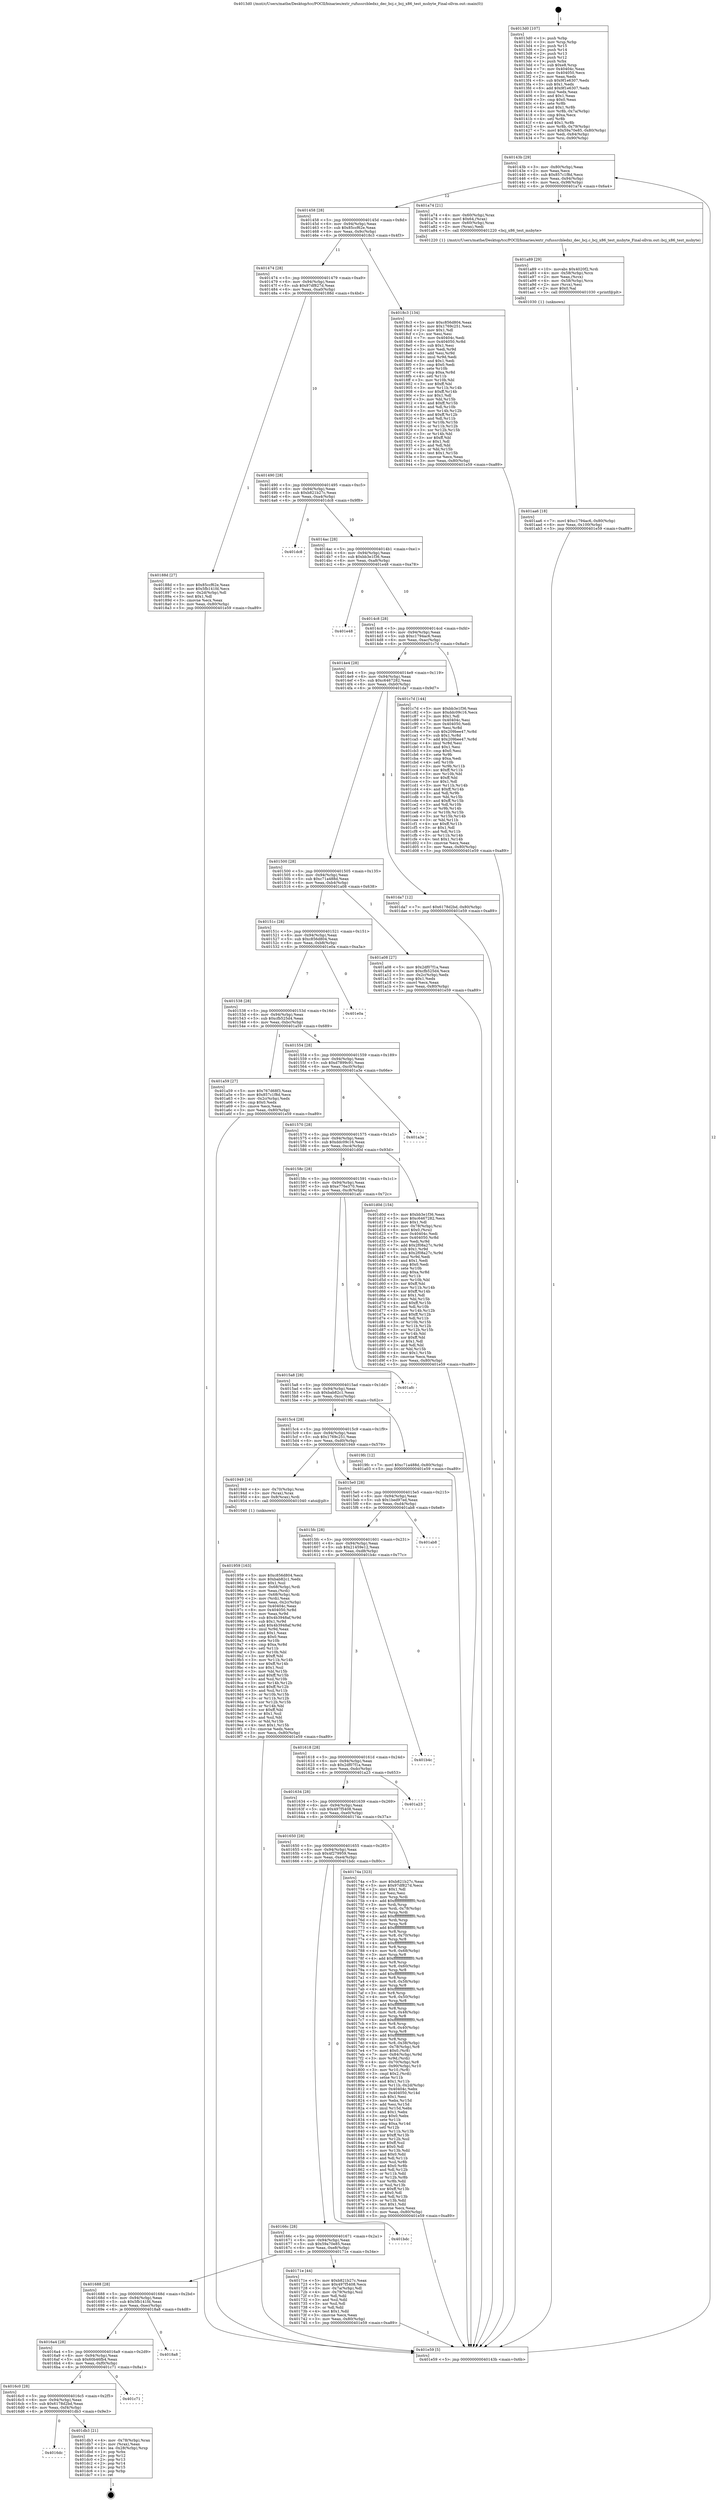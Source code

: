 digraph "0x4013d0" {
  label = "0x4013d0 (/mnt/c/Users/mathe/Desktop/tcc/POCII/binaries/extr_rufussrcbledxz_dec_bcj.c_bcj_x86_test_msbyte_Final-ollvm.out::main(0))"
  labelloc = "t"
  node[shape=record]

  Entry [label="",width=0.3,height=0.3,shape=circle,fillcolor=black,style=filled]
  "0x40143b" [label="{
     0x40143b [29]\l
     | [instrs]\l
     &nbsp;&nbsp;0x40143b \<+3\>: mov -0x80(%rbp),%eax\l
     &nbsp;&nbsp;0x40143e \<+2\>: mov %eax,%ecx\l
     &nbsp;&nbsp;0x401440 \<+6\>: sub $0x857c1f8d,%ecx\l
     &nbsp;&nbsp;0x401446 \<+6\>: mov %eax,-0x94(%rbp)\l
     &nbsp;&nbsp;0x40144c \<+6\>: mov %ecx,-0x98(%rbp)\l
     &nbsp;&nbsp;0x401452 \<+6\>: je 0000000000401a74 \<main+0x6a4\>\l
  }"]
  "0x401a74" [label="{
     0x401a74 [21]\l
     | [instrs]\l
     &nbsp;&nbsp;0x401a74 \<+4\>: mov -0x60(%rbp),%rax\l
     &nbsp;&nbsp;0x401a78 \<+6\>: movl $0x64,(%rax)\l
     &nbsp;&nbsp;0x401a7e \<+4\>: mov -0x60(%rbp),%rax\l
     &nbsp;&nbsp;0x401a82 \<+2\>: mov (%rax),%edi\l
     &nbsp;&nbsp;0x401a84 \<+5\>: call 0000000000401220 \<bcj_x86_test_msbyte\>\l
     | [calls]\l
     &nbsp;&nbsp;0x401220 \{1\} (/mnt/c/Users/mathe/Desktop/tcc/POCII/binaries/extr_rufussrcbledxz_dec_bcj.c_bcj_x86_test_msbyte_Final-ollvm.out::bcj_x86_test_msbyte)\l
  }"]
  "0x401458" [label="{
     0x401458 [28]\l
     | [instrs]\l
     &nbsp;&nbsp;0x401458 \<+5\>: jmp 000000000040145d \<main+0x8d\>\l
     &nbsp;&nbsp;0x40145d \<+6\>: mov -0x94(%rbp),%eax\l
     &nbsp;&nbsp;0x401463 \<+5\>: sub $0x85ccf62e,%eax\l
     &nbsp;&nbsp;0x401468 \<+6\>: mov %eax,-0x9c(%rbp)\l
     &nbsp;&nbsp;0x40146e \<+6\>: je 00000000004018c3 \<main+0x4f3\>\l
  }"]
  Exit [label="",width=0.3,height=0.3,shape=circle,fillcolor=black,style=filled,peripheries=2]
  "0x4018c3" [label="{
     0x4018c3 [134]\l
     | [instrs]\l
     &nbsp;&nbsp;0x4018c3 \<+5\>: mov $0xc856d804,%eax\l
     &nbsp;&nbsp;0x4018c8 \<+5\>: mov $0x1769c251,%ecx\l
     &nbsp;&nbsp;0x4018cd \<+2\>: mov $0x1,%dl\l
     &nbsp;&nbsp;0x4018cf \<+2\>: xor %esi,%esi\l
     &nbsp;&nbsp;0x4018d1 \<+7\>: mov 0x40404c,%edi\l
     &nbsp;&nbsp;0x4018d8 \<+8\>: mov 0x404050,%r8d\l
     &nbsp;&nbsp;0x4018e0 \<+3\>: sub $0x1,%esi\l
     &nbsp;&nbsp;0x4018e3 \<+3\>: mov %edi,%r9d\l
     &nbsp;&nbsp;0x4018e6 \<+3\>: add %esi,%r9d\l
     &nbsp;&nbsp;0x4018e9 \<+4\>: imul %r9d,%edi\l
     &nbsp;&nbsp;0x4018ed \<+3\>: and $0x1,%edi\l
     &nbsp;&nbsp;0x4018f0 \<+3\>: cmp $0x0,%edi\l
     &nbsp;&nbsp;0x4018f3 \<+4\>: sete %r10b\l
     &nbsp;&nbsp;0x4018f7 \<+4\>: cmp $0xa,%r8d\l
     &nbsp;&nbsp;0x4018fb \<+4\>: setl %r11b\l
     &nbsp;&nbsp;0x4018ff \<+3\>: mov %r10b,%bl\l
     &nbsp;&nbsp;0x401902 \<+3\>: xor $0xff,%bl\l
     &nbsp;&nbsp;0x401905 \<+3\>: mov %r11b,%r14b\l
     &nbsp;&nbsp;0x401908 \<+4\>: xor $0xff,%r14b\l
     &nbsp;&nbsp;0x40190c \<+3\>: xor $0x1,%dl\l
     &nbsp;&nbsp;0x40190f \<+3\>: mov %bl,%r15b\l
     &nbsp;&nbsp;0x401912 \<+4\>: and $0xff,%r15b\l
     &nbsp;&nbsp;0x401916 \<+3\>: and %dl,%r10b\l
     &nbsp;&nbsp;0x401919 \<+3\>: mov %r14b,%r12b\l
     &nbsp;&nbsp;0x40191c \<+4\>: and $0xff,%r12b\l
     &nbsp;&nbsp;0x401920 \<+3\>: and %dl,%r11b\l
     &nbsp;&nbsp;0x401923 \<+3\>: or %r10b,%r15b\l
     &nbsp;&nbsp;0x401926 \<+3\>: or %r11b,%r12b\l
     &nbsp;&nbsp;0x401929 \<+3\>: xor %r12b,%r15b\l
     &nbsp;&nbsp;0x40192c \<+3\>: or %r14b,%bl\l
     &nbsp;&nbsp;0x40192f \<+3\>: xor $0xff,%bl\l
     &nbsp;&nbsp;0x401932 \<+3\>: or $0x1,%dl\l
     &nbsp;&nbsp;0x401935 \<+2\>: and %dl,%bl\l
     &nbsp;&nbsp;0x401937 \<+3\>: or %bl,%r15b\l
     &nbsp;&nbsp;0x40193a \<+4\>: test $0x1,%r15b\l
     &nbsp;&nbsp;0x40193e \<+3\>: cmovne %ecx,%eax\l
     &nbsp;&nbsp;0x401941 \<+3\>: mov %eax,-0x80(%rbp)\l
     &nbsp;&nbsp;0x401944 \<+5\>: jmp 0000000000401e59 \<main+0xa89\>\l
  }"]
  "0x401474" [label="{
     0x401474 [28]\l
     | [instrs]\l
     &nbsp;&nbsp;0x401474 \<+5\>: jmp 0000000000401479 \<main+0xa9\>\l
     &nbsp;&nbsp;0x401479 \<+6\>: mov -0x94(%rbp),%eax\l
     &nbsp;&nbsp;0x40147f \<+5\>: sub $0x97df827d,%eax\l
     &nbsp;&nbsp;0x401484 \<+6\>: mov %eax,-0xa0(%rbp)\l
     &nbsp;&nbsp;0x40148a \<+6\>: je 000000000040188d \<main+0x4bd\>\l
  }"]
  "0x4016dc" [label="{
     0x4016dc\l
  }", style=dashed]
  "0x40188d" [label="{
     0x40188d [27]\l
     | [instrs]\l
     &nbsp;&nbsp;0x40188d \<+5\>: mov $0x85ccf62e,%eax\l
     &nbsp;&nbsp;0x401892 \<+5\>: mov $0x5fb141fd,%ecx\l
     &nbsp;&nbsp;0x401897 \<+3\>: mov -0x2d(%rbp),%dl\l
     &nbsp;&nbsp;0x40189a \<+3\>: test $0x1,%dl\l
     &nbsp;&nbsp;0x40189d \<+3\>: cmovne %ecx,%eax\l
     &nbsp;&nbsp;0x4018a0 \<+3\>: mov %eax,-0x80(%rbp)\l
     &nbsp;&nbsp;0x4018a3 \<+5\>: jmp 0000000000401e59 \<main+0xa89\>\l
  }"]
  "0x401490" [label="{
     0x401490 [28]\l
     | [instrs]\l
     &nbsp;&nbsp;0x401490 \<+5\>: jmp 0000000000401495 \<main+0xc5\>\l
     &nbsp;&nbsp;0x401495 \<+6\>: mov -0x94(%rbp),%eax\l
     &nbsp;&nbsp;0x40149b \<+5\>: sub $0xb821b27c,%eax\l
     &nbsp;&nbsp;0x4014a0 \<+6\>: mov %eax,-0xa4(%rbp)\l
     &nbsp;&nbsp;0x4014a6 \<+6\>: je 0000000000401dc8 \<main+0x9f8\>\l
  }"]
  "0x401db3" [label="{
     0x401db3 [21]\l
     | [instrs]\l
     &nbsp;&nbsp;0x401db3 \<+4\>: mov -0x78(%rbp),%rax\l
     &nbsp;&nbsp;0x401db7 \<+2\>: mov (%rax),%eax\l
     &nbsp;&nbsp;0x401db9 \<+4\>: lea -0x28(%rbp),%rsp\l
     &nbsp;&nbsp;0x401dbd \<+1\>: pop %rbx\l
     &nbsp;&nbsp;0x401dbe \<+2\>: pop %r12\l
     &nbsp;&nbsp;0x401dc0 \<+2\>: pop %r13\l
     &nbsp;&nbsp;0x401dc2 \<+2\>: pop %r14\l
     &nbsp;&nbsp;0x401dc4 \<+2\>: pop %r15\l
     &nbsp;&nbsp;0x401dc6 \<+1\>: pop %rbp\l
     &nbsp;&nbsp;0x401dc7 \<+1\>: ret\l
  }"]
  "0x401dc8" [label="{
     0x401dc8\l
  }", style=dashed]
  "0x4014ac" [label="{
     0x4014ac [28]\l
     | [instrs]\l
     &nbsp;&nbsp;0x4014ac \<+5\>: jmp 00000000004014b1 \<main+0xe1\>\l
     &nbsp;&nbsp;0x4014b1 \<+6\>: mov -0x94(%rbp),%eax\l
     &nbsp;&nbsp;0x4014b7 \<+5\>: sub $0xbb3e1f36,%eax\l
     &nbsp;&nbsp;0x4014bc \<+6\>: mov %eax,-0xa8(%rbp)\l
     &nbsp;&nbsp;0x4014c2 \<+6\>: je 0000000000401e48 \<main+0xa78\>\l
  }"]
  "0x4016c0" [label="{
     0x4016c0 [28]\l
     | [instrs]\l
     &nbsp;&nbsp;0x4016c0 \<+5\>: jmp 00000000004016c5 \<main+0x2f5\>\l
     &nbsp;&nbsp;0x4016c5 \<+6\>: mov -0x94(%rbp),%eax\l
     &nbsp;&nbsp;0x4016cb \<+5\>: sub $0x6178d2bd,%eax\l
     &nbsp;&nbsp;0x4016d0 \<+6\>: mov %eax,-0xf4(%rbp)\l
     &nbsp;&nbsp;0x4016d6 \<+6\>: je 0000000000401db3 \<main+0x9e3\>\l
  }"]
  "0x401e48" [label="{
     0x401e48\l
  }", style=dashed]
  "0x4014c8" [label="{
     0x4014c8 [28]\l
     | [instrs]\l
     &nbsp;&nbsp;0x4014c8 \<+5\>: jmp 00000000004014cd \<main+0xfd\>\l
     &nbsp;&nbsp;0x4014cd \<+6\>: mov -0x94(%rbp),%eax\l
     &nbsp;&nbsp;0x4014d3 \<+5\>: sub $0xc1794ac6,%eax\l
     &nbsp;&nbsp;0x4014d8 \<+6\>: mov %eax,-0xac(%rbp)\l
     &nbsp;&nbsp;0x4014de \<+6\>: je 0000000000401c7d \<main+0x8ad\>\l
  }"]
  "0x401c71" [label="{
     0x401c71\l
  }", style=dashed]
  "0x401c7d" [label="{
     0x401c7d [144]\l
     | [instrs]\l
     &nbsp;&nbsp;0x401c7d \<+5\>: mov $0xbb3e1f36,%eax\l
     &nbsp;&nbsp;0x401c82 \<+5\>: mov $0xddc09c16,%ecx\l
     &nbsp;&nbsp;0x401c87 \<+2\>: mov $0x1,%dl\l
     &nbsp;&nbsp;0x401c89 \<+7\>: mov 0x40404c,%esi\l
     &nbsp;&nbsp;0x401c90 \<+7\>: mov 0x404050,%edi\l
     &nbsp;&nbsp;0x401c97 \<+3\>: mov %esi,%r8d\l
     &nbsp;&nbsp;0x401c9a \<+7\>: sub $0x209bee47,%r8d\l
     &nbsp;&nbsp;0x401ca1 \<+4\>: sub $0x1,%r8d\l
     &nbsp;&nbsp;0x401ca5 \<+7\>: add $0x209bee47,%r8d\l
     &nbsp;&nbsp;0x401cac \<+4\>: imul %r8d,%esi\l
     &nbsp;&nbsp;0x401cb0 \<+3\>: and $0x1,%esi\l
     &nbsp;&nbsp;0x401cb3 \<+3\>: cmp $0x0,%esi\l
     &nbsp;&nbsp;0x401cb6 \<+4\>: sete %r9b\l
     &nbsp;&nbsp;0x401cba \<+3\>: cmp $0xa,%edi\l
     &nbsp;&nbsp;0x401cbd \<+4\>: setl %r10b\l
     &nbsp;&nbsp;0x401cc1 \<+3\>: mov %r9b,%r11b\l
     &nbsp;&nbsp;0x401cc4 \<+4\>: xor $0xff,%r11b\l
     &nbsp;&nbsp;0x401cc8 \<+3\>: mov %r10b,%bl\l
     &nbsp;&nbsp;0x401ccb \<+3\>: xor $0xff,%bl\l
     &nbsp;&nbsp;0x401cce \<+3\>: xor $0x1,%dl\l
     &nbsp;&nbsp;0x401cd1 \<+3\>: mov %r11b,%r14b\l
     &nbsp;&nbsp;0x401cd4 \<+4\>: and $0xff,%r14b\l
     &nbsp;&nbsp;0x401cd8 \<+3\>: and %dl,%r9b\l
     &nbsp;&nbsp;0x401cdb \<+3\>: mov %bl,%r15b\l
     &nbsp;&nbsp;0x401cde \<+4\>: and $0xff,%r15b\l
     &nbsp;&nbsp;0x401ce2 \<+3\>: and %dl,%r10b\l
     &nbsp;&nbsp;0x401ce5 \<+3\>: or %r9b,%r14b\l
     &nbsp;&nbsp;0x401ce8 \<+3\>: or %r10b,%r15b\l
     &nbsp;&nbsp;0x401ceb \<+3\>: xor %r15b,%r14b\l
     &nbsp;&nbsp;0x401cee \<+3\>: or %bl,%r11b\l
     &nbsp;&nbsp;0x401cf1 \<+4\>: xor $0xff,%r11b\l
     &nbsp;&nbsp;0x401cf5 \<+3\>: or $0x1,%dl\l
     &nbsp;&nbsp;0x401cf8 \<+3\>: and %dl,%r11b\l
     &nbsp;&nbsp;0x401cfb \<+3\>: or %r11b,%r14b\l
     &nbsp;&nbsp;0x401cfe \<+4\>: test $0x1,%r14b\l
     &nbsp;&nbsp;0x401d02 \<+3\>: cmovne %ecx,%eax\l
     &nbsp;&nbsp;0x401d05 \<+3\>: mov %eax,-0x80(%rbp)\l
     &nbsp;&nbsp;0x401d08 \<+5\>: jmp 0000000000401e59 \<main+0xa89\>\l
  }"]
  "0x4014e4" [label="{
     0x4014e4 [28]\l
     | [instrs]\l
     &nbsp;&nbsp;0x4014e4 \<+5\>: jmp 00000000004014e9 \<main+0x119\>\l
     &nbsp;&nbsp;0x4014e9 \<+6\>: mov -0x94(%rbp),%eax\l
     &nbsp;&nbsp;0x4014ef \<+5\>: sub $0xc6467282,%eax\l
     &nbsp;&nbsp;0x4014f4 \<+6\>: mov %eax,-0xb0(%rbp)\l
     &nbsp;&nbsp;0x4014fa \<+6\>: je 0000000000401da7 \<main+0x9d7\>\l
  }"]
  "0x4016a4" [label="{
     0x4016a4 [28]\l
     | [instrs]\l
     &nbsp;&nbsp;0x4016a4 \<+5\>: jmp 00000000004016a9 \<main+0x2d9\>\l
     &nbsp;&nbsp;0x4016a9 \<+6\>: mov -0x94(%rbp),%eax\l
     &nbsp;&nbsp;0x4016af \<+5\>: sub $0x60b46fb4,%eax\l
     &nbsp;&nbsp;0x4016b4 \<+6\>: mov %eax,-0xf0(%rbp)\l
     &nbsp;&nbsp;0x4016ba \<+6\>: je 0000000000401c71 \<main+0x8a1\>\l
  }"]
  "0x401da7" [label="{
     0x401da7 [12]\l
     | [instrs]\l
     &nbsp;&nbsp;0x401da7 \<+7\>: movl $0x6178d2bd,-0x80(%rbp)\l
     &nbsp;&nbsp;0x401dae \<+5\>: jmp 0000000000401e59 \<main+0xa89\>\l
  }"]
  "0x401500" [label="{
     0x401500 [28]\l
     | [instrs]\l
     &nbsp;&nbsp;0x401500 \<+5\>: jmp 0000000000401505 \<main+0x135\>\l
     &nbsp;&nbsp;0x401505 \<+6\>: mov -0x94(%rbp),%eax\l
     &nbsp;&nbsp;0x40150b \<+5\>: sub $0xc71a488d,%eax\l
     &nbsp;&nbsp;0x401510 \<+6\>: mov %eax,-0xb4(%rbp)\l
     &nbsp;&nbsp;0x401516 \<+6\>: je 0000000000401a08 \<main+0x638\>\l
  }"]
  "0x4018a8" [label="{
     0x4018a8\l
  }", style=dashed]
  "0x401a08" [label="{
     0x401a08 [27]\l
     | [instrs]\l
     &nbsp;&nbsp;0x401a08 \<+5\>: mov $0x2df07f1a,%eax\l
     &nbsp;&nbsp;0x401a0d \<+5\>: mov $0xcfb525d4,%ecx\l
     &nbsp;&nbsp;0x401a12 \<+3\>: mov -0x2c(%rbp),%edx\l
     &nbsp;&nbsp;0x401a15 \<+3\>: cmp $0x1,%edx\l
     &nbsp;&nbsp;0x401a18 \<+3\>: cmovl %ecx,%eax\l
     &nbsp;&nbsp;0x401a1b \<+3\>: mov %eax,-0x80(%rbp)\l
     &nbsp;&nbsp;0x401a1e \<+5\>: jmp 0000000000401e59 \<main+0xa89\>\l
  }"]
  "0x40151c" [label="{
     0x40151c [28]\l
     | [instrs]\l
     &nbsp;&nbsp;0x40151c \<+5\>: jmp 0000000000401521 \<main+0x151\>\l
     &nbsp;&nbsp;0x401521 \<+6\>: mov -0x94(%rbp),%eax\l
     &nbsp;&nbsp;0x401527 \<+5\>: sub $0xc856d804,%eax\l
     &nbsp;&nbsp;0x40152c \<+6\>: mov %eax,-0xb8(%rbp)\l
     &nbsp;&nbsp;0x401532 \<+6\>: je 0000000000401e0a \<main+0xa3a\>\l
  }"]
  "0x401aa6" [label="{
     0x401aa6 [18]\l
     | [instrs]\l
     &nbsp;&nbsp;0x401aa6 \<+7\>: movl $0xc1794ac6,-0x80(%rbp)\l
     &nbsp;&nbsp;0x401aad \<+6\>: mov %eax,-0x100(%rbp)\l
     &nbsp;&nbsp;0x401ab3 \<+5\>: jmp 0000000000401e59 \<main+0xa89\>\l
  }"]
  "0x401e0a" [label="{
     0x401e0a\l
  }", style=dashed]
  "0x401538" [label="{
     0x401538 [28]\l
     | [instrs]\l
     &nbsp;&nbsp;0x401538 \<+5\>: jmp 000000000040153d \<main+0x16d\>\l
     &nbsp;&nbsp;0x40153d \<+6\>: mov -0x94(%rbp),%eax\l
     &nbsp;&nbsp;0x401543 \<+5\>: sub $0xcfb525d4,%eax\l
     &nbsp;&nbsp;0x401548 \<+6\>: mov %eax,-0xbc(%rbp)\l
     &nbsp;&nbsp;0x40154e \<+6\>: je 0000000000401a59 \<main+0x689\>\l
  }"]
  "0x401a89" [label="{
     0x401a89 [29]\l
     | [instrs]\l
     &nbsp;&nbsp;0x401a89 \<+10\>: movabs $0x4020f2,%rdi\l
     &nbsp;&nbsp;0x401a93 \<+4\>: mov -0x58(%rbp),%rcx\l
     &nbsp;&nbsp;0x401a97 \<+2\>: mov %eax,(%rcx)\l
     &nbsp;&nbsp;0x401a99 \<+4\>: mov -0x58(%rbp),%rcx\l
     &nbsp;&nbsp;0x401a9d \<+2\>: mov (%rcx),%esi\l
     &nbsp;&nbsp;0x401a9f \<+2\>: mov $0x0,%al\l
     &nbsp;&nbsp;0x401aa1 \<+5\>: call 0000000000401030 \<printf@plt\>\l
     | [calls]\l
     &nbsp;&nbsp;0x401030 \{1\} (unknown)\l
  }"]
  "0x401a59" [label="{
     0x401a59 [27]\l
     | [instrs]\l
     &nbsp;&nbsp;0x401a59 \<+5\>: mov $0x767d68f3,%eax\l
     &nbsp;&nbsp;0x401a5e \<+5\>: mov $0x857c1f8d,%ecx\l
     &nbsp;&nbsp;0x401a63 \<+3\>: mov -0x2c(%rbp),%edx\l
     &nbsp;&nbsp;0x401a66 \<+3\>: cmp $0x0,%edx\l
     &nbsp;&nbsp;0x401a69 \<+3\>: cmove %ecx,%eax\l
     &nbsp;&nbsp;0x401a6c \<+3\>: mov %eax,-0x80(%rbp)\l
     &nbsp;&nbsp;0x401a6f \<+5\>: jmp 0000000000401e59 \<main+0xa89\>\l
  }"]
  "0x401554" [label="{
     0x401554 [28]\l
     | [instrs]\l
     &nbsp;&nbsp;0x401554 \<+5\>: jmp 0000000000401559 \<main+0x189\>\l
     &nbsp;&nbsp;0x401559 \<+6\>: mov -0x94(%rbp),%eax\l
     &nbsp;&nbsp;0x40155f \<+5\>: sub $0xd7899c91,%eax\l
     &nbsp;&nbsp;0x401564 \<+6\>: mov %eax,-0xc0(%rbp)\l
     &nbsp;&nbsp;0x40156a \<+6\>: je 0000000000401a3e \<main+0x66e\>\l
  }"]
  "0x401959" [label="{
     0x401959 [163]\l
     | [instrs]\l
     &nbsp;&nbsp;0x401959 \<+5\>: mov $0xc856d804,%ecx\l
     &nbsp;&nbsp;0x40195e \<+5\>: mov $0xbab82c1,%edx\l
     &nbsp;&nbsp;0x401963 \<+3\>: mov $0x1,%sil\l
     &nbsp;&nbsp;0x401966 \<+4\>: mov -0x68(%rbp),%rdi\l
     &nbsp;&nbsp;0x40196a \<+2\>: mov %eax,(%rdi)\l
     &nbsp;&nbsp;0x40196c \<+4\>: mov -0x68(%rbp),%rdi\l
     &nbsp;&nbsp;0x401970 \<+2\>: mov (%rdi),%eax\l
     &nbsp;&nbsp;0x401972 \<+3\>: mov %eax,-0x2c(%rbp)\l
     &nbsp;&nbsp;0x401975 \<+7\>: mov 0x40404c,%eax\l
     &nbsp;&nbsp;0x40197c \<+8\>: mov 0x404050,%r8d\l
     &nbsp;&nbsp;0x401984 \<+3\>: mov %eax,%r9d\l
     &nbsp;&nbsp;0x401987 \<+7\>: sub $0x4b3948af,%r9d\l
     &nbsp;&nbsp;0x40198e \<+4\>: sub $0x1,%r9d\l
     &nbsp;&nbsp;0x401992 \<+7\>: add $0x4b3948af,%r9d\l
     &nbsp;&nbsp;0x401999 \<+4\>: imul %r9d,%eax\l
     &nbsp;&nbsp;0x40199d \<+3\>: and $0x1,%eax\l
     &nbsp;&nbsp;0x4019a0 \<+3\>: cmp $0x0,%eax\l
     &nbsp;&nbsp;0x4019a3 \<+4\>: sete %r10b\l
     &nbsp;&nbsp;0x4019a7 \<+4\>: cmp $0xa,%r8d\l
     &nbsp;&nbsp;0x4019ab \<+4\>: setl %r11b\l
     &nbsp;&nbsp;0x4019af \<+3\>: mov %r10b,%bl\l
     &nbsp;&nbsp;0x4019b2 \<+3\>: xor $0xff,%bl\l
     &nbsp;&nbsp;0x4019b5 \<+3\>: mov %r11b,%r14b\l
     &nbsp;&nbsp;0x4019b8 \<+4\>: xor $0xff,%r14b\l
     &nbsp;&nbsp;0x4019bc \<+4\>: xor $0x1,%sil\l
     &nbsp;&nbsp;0x4019c0 \<+3\>: mov %bl,%r15b\l
     &nbsp;&nbsp;0x4019c3 \<+4\>: and $0xff,%r15b\l
     &nbsp;&nbsp;0x4019c7 \<+3\>: and %sil,%r10b\l
     &nbsp;&nbsp;0x4019ca \<+3\>: mov %r14b,%r12b\l
     &nbsp;&nbsp;0x4019cd \<+4\>: and $0xff,%r12b\l
     &nbsp;&nbsp;0x4019d1 \<+3\>: and %sil,%r11b\l
     &nbsp;&nbsp;0x4019d4 \<+3\>: or %r10b,%r15b\l
     &nbsp;&nbsp;0x4019d7 \<+3\>: or %r11b,%r12b\l
     &nbsp;&nbsp;0x4019da \<+3\>: xor %r12b,%r15b\l
     &nbsp;&nbsp;0x4019dd \<+3\>: or %r14b,%bl\l
     &nbsp;&nbsp;0x4019e0 \<+3\>: xor $0xff,%bl\l
     &nbsp;&nbsp;0x4019e3 \<+4\>: or $0x1,%sil\l
     &nbsp;&nbsp;0x4019e7 \<+3\>: and %sil,%bl\l
     &nbsp;&nbsp;0x4019ea \<+3\>: or %bl,%r15b\l
     &nbsp;&nbsp;0x4019ed \<+4\>: test $0x1,%r15b\l
     &nbsp;&nbsp;0x4019f1 \<+3\>: cmovne %edx,%ecx\l
     &nbsp;&nbsp;0x4019f4 \<+3\>: mov %ecx,-0x80(%rbp)\l
     &nbsp;&nbsp;0x4019f7 \<+5\>: jmp 0000000000401e59 \<main+0xa89\>\l
  }"]
  "0x401a3e" [label="{
     0x401a3e\l
  }", style=dashed]
  "0x401570" [label="{
     0x401570 [28]\l
     | [instrs]\l
     &nbsp;&nbsp;0x401570 \<+5\>: jmp 0000000000401575 \<main+0x1a5\>\l
     &nbsp;&nbsp;0x401575 \<+6\>: mov -0x94(%rbp),%eax\l
     &nbsp;&nbsp;0x40157b \<+5\>: sub $0xddc09c16,%eax\l
     &nbsp;&nbsp;0x401580 \<+6\>: mov %eax,-0xc4(%rbp)\l
     &nbsp;&nbsp;0x401586 \<+6\>: je 0000000000401d0d \<main+0x93d\>\l
  }"]
  "0x4013d0" [label="{
     0x4013d0 [107]\l
     | [instrs]\l
     &nbsp;&nbsp;0x4013d0 \<+1\>: push %rbp\l
     &nbsp;&nbsp;0x4013d1 \<+3\>: mov %rsp,%rbp\l
     &nbsp;&nbsp;0x4013d4 \<+2\>: push %r15\l
     &nbsp;&nbsp;0x4013d6 \<+2\>: push %r14\l
     &nbsp;&nbsp;0x4013d8 \<+2\>: push %r13\l
     &nbsp;&nbsp;0x4013da \<+2\>: push %r12\l
     &nbsp;&nbsp;0x4013dc \<+1\>: push %rbx\l
     &nbsp;&nbsp;0x4013dd \<+7\>: sub $0xe8,%rsp\l
     &nbsp;&nbsp;0x4013e4 \<+7\>: mov 0x40404c,%eax\l
     &nbsp;&nbsp;0x4013eb \<+7\>: mov 0x404050,%ecx\l
     &nbsp;&nbsp;0x4013f2 \<+2\>: mov %eax,%edx\l
     &nbsp;&nbsp;0x4013f4 \<+6\>: sub $0x9f1e6307,%edx\l
     &nbsp;&nbsp;0x4013fa \<+3\>: sub $0x1,%edx\l
     &nbsp;&nbsp;0x4013fd \<+6\>: add $0x9f1e6307,%edx\l
     &nbsp;&nbsp;0x401403 \<+3\>: imul %edx,%eax\l
     &nbsp;&nbsp;0x401406 \<+3\>: and $0x1,%eax\l
     &nbsp;&nbsp;0x401409 \<+3\>: cmp $0x0,%eax\l
     &nbsp;&nbsp;0x40140c \<+4\>: sete %r8b\l
     &nbsp;&nbsp;0x401410 \<+4\>: and $0x1,%r8b\l
     &nbsp;&nbsp;0x401414 \<+4\>: mov %r8b,-0x7a(%rbp)\l
     &nbsp;&nbsp;0x401418 \<+3\>: cmp $0xa,%ecx\l
     &nbsp;&nbsp;0x40141b \<+4\>: setl %r8b\l
     &nbsp;&nbsp;0x40141f \<+4\>: and $0x1,%r8b\l
     &nbsp;&nbsp;0x401423 \<+4\>: mov %r8b,-0x79(%rbp)\l
     &nbsp;&nbsp;0x401427 \<+7\>: movl $0x59a70e85,-0x80(%rbp)\l
     &nbsp;&nbsp;0x40142e \<+6\>: mov %edi,-0x84(%rbp)\l
     &nbsp;&nbsp;0x401434 \<+7\>: mov %rsi,-0x90(%rbp)\l
  }"]
  "0x401d0d" [label="{
     0x401d0d [154]\l
     | [instrs]\l
     &nbsp;&nbsp;0x401d0d \<+5\>: mov $0xbb3e1f36,%eax\l
     &nbsp;&nbsp;0x401d12 \<+5\>: mov $0xc6467282,%ecx\l
     &nbsp;&nbsp;0x401d17 \<+2\>: mov $0x1,%dl\l
     &nbsp;&nbsp;0x401d19 \<+4\>: mov -0x78(%rbp),%rsi\l
     &nbsp;&nbsp;0x401d1d \<+6\>: movl $0x0,(%rsi)\l
     &nbsp;&nbsp;0x401d23 \<+7\>: mov 0x40404c,%edi\l
     &nbsp;&nbsp;0x401d2a \<+8\>: mov 0x404050,%r8d\l
     &nbsp;&nbsp;0x401d32 \<+3\>: mov %edi,%r9d\l
     &nbsp;&nbsp;0x401d35 \<+7\>: add $0x2f08a27c,%r9d\l
     &nbsp;&nbsp;0x401d3c \<+4\>: sub $0x1,%r9d\l
     &nbsp;&nbsp;0x401d40 \<+7\>: sub $0x2f08a27c,%r9d\l
     &nbsp;&nbsp;0x401d47 \<+4\>: imul %r9d,%edi\l
     &nbsp;&nbsp;0x401d4b \<+3\>: and $0x1,%edi\l
     &nbsp;&nbsp;0x401d4e \<+3\>: cmp $0x0,%edi\l
     &nbsp;&nbsp;0x401d51 \<+4\>: sete %r10b\l
     &nbsp;&nbsp;0x401d55 \<+4\>: cmp $0xa,%r8d\l
     &nbsp;&nbsp;0x401d59 \<+4\>: setl %r11b\l
     &nbsp;&nbsp;0x401d5d \<+3\>: mov %r10b,%bl\l
     &nbsp;&nbsp;0x401d60 \<+3\>: xor $0xff,%bl\l
     &nbsp;&nbsp;0x401d63 \<+3\>: mov %r11b,%r14b\l
     &nbsp;&nbsp;0x401d66 \<+4\>: xor $0xff,%r14b\l
     &nbsp;&nbsp;0x401d6a \<+3\>: xor $0x1,%dl\l
     &nbsp;&nbsp;0x401d6d \<+3\>: mov %bl,%r15b\l
     &nbsp;&nbsp;0x401d70 \<+4\>: and $0xff,%r15b\l
     &nbsp;&nbsp;0x401d74 \<+3\>: and %dl,%r10b\l
     &nbsp;&nbsp;0x401d77 \<+3\>: mov %r14b,%r12b\l
     &nbsp;&nbsp;0x401d7a \<+4\>: and $0xff,%r12b\l
     &nbsp;&nbsp;0x401d7e \<+3\>: and %dl,%r11b\l
     &nbsp;&nbsp;0x401d81 \<+3\>: or %r10b,%r15b\l
     &nbsp;&nbsp;0x401d84 \<+3\>: or %r11b,%r12b\l
     &nbsp;&nbsp;0x401d87 \<+3\>: xor %r12b,%r15b\l
     &nbsp;&nbsp;0x401d8a \<+3\>: or %r14b,%bl\l
     &nbsp;&nbsp;0x401d8d \<+3\>: xor $0xff,%bl\l
     &nbsp;&nbsp;0x401d90 \<+3\>: or $0x1,%dl\l
     &nbsp;&nbsp;0x401d93 \<+2\>: and %dl,%bl\l
     &nbsp;&nbsp;0x401d95 \<+3\>: or %bl,%r15b\l
     &nbsp;&nbsp;0x401d98 \<+4\>: test $0x1,%r15b\l
     &nbsp;&nbsp;0x401d9c \<+3\>: cmovne %ecx,%eax\l
     &nbsp;&nbsp;0x401d9f \<+3\>: mov %eax,-0x80(%rbp)\l
     &nbsp;&nbsp;0x401da2 \<+5\>: jmp 0000000000401e59 \<main+0xa89\>\l
  }"]
  "0x40158c" [label="{
     0x40158c [28]\l
     | [instrs]\l
     &nbsp;&nbsp;0x40158c \<+5\>: jmp 0000000000401591 \<main+0x1c1\>\l
     &nbsp;&nbsp;0x401591 \<+6\>: mov -0x94(%rbp),%eax\l
     &nbsp;&nbsp;0x401597 \<+5\>: sub $0xe776e370,%eax\l
     &nbsp;&nbsp;0x40159c \<+6\>: mov %eax,-0xc8(%rbp)\l
     &nbsp;&nbsp;0x4015a2 \<+6\>: je 0000000000401afc \<main+0x72c\>\l
  }"]
  "0x401e59" [label="{
     0x401e59 [5]\l
     | [instrs]\l
     &nbsp;&nbsp;0x401e59 \<+5\>: jmp 000000000040143b \<main+0x6b\>\l
  }"]
  "0x401afc" [label="{
     0x401afc\l
  }", style=dashed]
  "0x4015a8" [label="{
     0x4015a8 [28]\l
     | [instrs]\l
     &nbsp;&nbsp;0x4015a8 \<+5\>: jmp 00000000004015ad \<main+0x1dd\>\l
     &nbsp;&nbsp;0x4015ad \<+6\>: mov -0x94(%rbp),%eax\l
     &nbsp;&nbsp;0x4015b3 \<+5\>: sub $0xbab82c1,%eax\l
     &nbsp;&nbsp;0x4015b8 \<+6\>: mov %eax,-0xcc(%rbp)\l
     &nbsp;&nbsp;0x4015be \<+6\>: je 00000000004019fc \<main+0x62c\>\l
  }"]
  "0x401688" [label="{
     0x401688 [28]\l
     | [instrs]\l
     &nbsp;&nbsp;0x401688 \<+5\>: jmp 000000000040168d \<main+0x2bd\>\l
     &nbsp;&nbsp;0x40168d \<+6\>: mov -0x94(%rbp),%eax\l
     &nbsp;&nbsp;0x401693 \<+5\>: sub $0x5fb141fd,%eax\l
     &nbsp;&nbsp;0x401698 \<+6\>: mov %eax,-0xec(%rbp)\l
     &nbsp;&nbsp;0x40169e \<+6\>: je 00000000004018a8 \<main+0x4d8\>\l
  }"]
  "0x4019fc" [label="{
     0x4019fc [12]\l
     | [instrs]\l
     &nbsp;&nbsp;0x4019fc \<+7\>: movl $0xc71a488d,-0x80(%rbp)\l
     &nbsp;&nbsp;0x401a03 \<+5\>: jmp 0000000000401e59 \<main+0xa89\>\l
  }"]
  "0x4015c4" [label="{
     0x4015c4 [28]\l
     | [instrs]\l
     &nbsp;&nbsp;0x4015c4 \<+5\>: jmp 00000000004015c9 \<main+0x1f9\>\l
     &nbsp;&nbsp;0x4015c9 \<+6\>: mov -0x94(%rbp),%eax\l
     &nbsp;&nbsp;0x4015cf \<+5\>: sub $0x1769c251,%eax\l
     &nbsp;&nbsp;0x4015d4 \<+6\>: mov %eax,-0xd0(%rbp)\l
     &nbsp;&nbsp;0x4015da \<+6\>: je 0000000000401949 \<main+0x579\>\l
  }"]
  "0x40171e" [label="{
     0x40171e [44]\l
     | [instrs]\l
     &nbsp;&nbsp;0x40171e \<+5\>: mov $0xb821b27c,%eax\l
     &nbsp;&nbsp;0x401723 \<+5\>: mov $0x497f5408,%ecx\l
     &nbsp;&nbsp;0x401728 \<+3\>: mov -0x7a(%rbp),%dl\l
     &nbsp;&nbsp;0x40172b \<+4\>: mov -0x79(%rbp),%sil\l
     &nbsp;&nbsp;0x40172f \<+3\>: mov %dl,%dil\l
     &nbsp;&nbsp;0x401732 \<+3\>: and %sil,%dil\l
     &nbsp;&nbsp;0x401735 \<+3\>: xor %sil,%dl\l
     &nbsp;&nbsp;0x401738 \<+3\>: or %dl,%dil\l
     &nbsp;&nbsp;0x40173b \<+4\>: test $0x1,%dil\l
     &nbsp;&nbsp;0x40173f \<+3\>: cmovne %ecx,%eax\l
     &nbsp;&nbsp;0x401742 \<+3\>: mov %eax,-0x80(%rbp)\l
     &nbsp;&nbsp;0x401745 \<+5\>: jmp 0000000000401e59 \<main+0xa89\>\l
  }"]
  "0x401949" [label="{
     0x401949 [16]\l
     | [instrs]\l
     &nbsp;&nbsp;0x401949 \<+4\>: mov -0x70(%rbp),%rax\l
     &nbsp;&nbsp;0x40194d \<+3\>: mov (%rax),%rax\l
     &nbsp;&nbsp;0x401950 \<+4\>: mov 0x8(%rax),%rdi\l
     &nbsp;&nbsp;0x401954 \<+5\>: call 0000000000401040 \<atoi@plt\>\l
     | [calls]\l
     &nbsp;&nbsp;0x401040 \{1\} (unknown)\l
  }"]
  "0x4015e0" [label="{
     0x4015e0 [28]\l
     | [instrs]\l
     &nbsp;&nbsp;0x4015e0 \<+5\>: jmp 00000000004015e5 \<main+0x215\>\l
     &nbsp;&nbsp;0x4015e5 \<+6\>: mov -0x94(%rbp),%eax\l
     &nbsp;&nbsp;0x4015eb \<+5\>: sub $0x1bed97ed,%eax\l
     &nbsp;&nbsp;0x4015f0 \<+6\>: mov %eax,-0xd4(%rbp)\l
     &nbsp;&nbsp;0x4015f6 \<+6\>: je 0000000000401ab8 \<main+0x6e8\>\l
  }"]
  "0x40166c" [label="{
     0x40166c [28]\l
     | [instrs]\l
     &nbsp;&nbsp;0x40166c \<+5\>: jmp 0000000000401671 \<main+0x2a1\>\l
     &nbsp;&nbsp;0x401671 \<+6\>: mov -0x94(%rbp),%eax\l
     &nbsp;&nbsp;0x401677 \<+5\>: sub $0x59a70e85,%eax\l
     &nbsp;&nbsp;0x40167c \<+6\>: mov %eax,-0xe8(%rbp)\l
     &nbsp;&nbsp;0x401682 \<+6\>: je 000000000040171e \<main+0x34e\>\l
  }"]
  "0x401ab8" [label="{
     0x401ab8\l
  }", style=dashed]
  "0x4015fc" [label="{
     0x4015fc [28]\l
     | [instrs]\l
     &nbsp;&nbsp;0x4015fc \<+5\>: jmp 0000000000401601 \<main+0x231\>\l
     &nbsp;&nbsp;0x401601 \<+6\>: mov -0x94(%rbp),%eax\l
     &nbsp;&nbsp;0x401607 \<+5\>: sub $0x21459e12,%eax\l
     &nbsp;&nbsp;0x40160c \<+6\>: mov %eax,-0xd8(%rbp)\l
     &nbsp;&nbsp;0x401612 \<+6\>: je 0000000000401b4c \<main+0x77c\>\l
  }"]
  "0x401bdc" [label="{
     0x401bdc\l
  }", style=dashed]
  "0x401b4c" [label="{
     0x401b4c\l
  }", style=dashed]
  "0x401618" [label="{
     0x401618 [28]\l
     | [instrs]\l
     &nbsp;&nbsp;0x401618 \<+5\>: jmp 000000000040161d \<main+0x24d\>\l
     &nbsp;&nbsp;0x40161d \<+6\>: mov -0x94(%rbp),%eax\l
     &nbsp;&nbsp;0x401623 \<+5\>: sub $0x2df07f1a,%eax\l
     &nbsp;&nbsp;0x401628 \<+6\>: mov %eax,-0xdc(%rbp)\l
     &nbsp;&nbsp;0x40162e \<+6\>: je 0000000000401a23 \<main+0x653\>\l
  }"]
  "0x401650" [label="{
     0x401650 [28]\l
     | [instrs]\l
     &nbsp;&nbsp;0x401650 \<+5\>: jmp 0000000000401655 \<main+0x285\>\l
     &nbsp;&nbsp;0x401655 \<+6\>: mov -0x94(%rbp),%eax\l
     &nbsp;&nbsp;0x40165b \<+5\>: sub $0x4f279959,%eax\l
     &nbsp;&nbsp;0x401660 \<+6\>: mov %eax,-0xe4(%rbp)\l
     &nbsp;&nbsp;0x401666 \<+6\>: je 0000000000401bdc \<main+0x80c\>\l
  }"]
  "0x401a23" [label="{
     0x401a23\l
  }", style=dashed]
  "0x401634" [label="{
     0x401634 [28]\l
     | [instrs]\l
     &nbsp;&nbsp;0x401634 \<+5\>: jmp 0000000000401639 \<main+0x269\>\l
     &nbsp;&nbsp;0x401639 \<+6\>: mov -0x94(%rbp),%eax\l
     &nbsp;&nbsp;0x40163f \<+5\>: sub $0x497f5408,%eax\l
     &nbsp;&nbsp;0x401644 \<+6\>: mov %eax,-0xe0(%rbp)\l
     &nbsp;&nbsp;0x40164a \<+6\>: je 000000000040174a \<main+0x37a\>\l
  }"]
  "0x40174a" [label="{
     0x40174a [323]\l
     | [instrs]\l
     &nbsp;&nbsp;0x40174a \<+5\>: mov $0xb821b27c,%eax\l
     &nbsp;&nbsp;0x40174f \<+5\>: mov $0x97df827d,%ecx\l
     &nbsp;&nbsp;0x401754 \<+2\>: mov $0x1,%dl\l
     &nbsp;&nbsp;0x401756 \<+2\>: xor %esi,%esi\l
     &nbsp;&nbsp;0x401758 \<+3\>: mov %rsp,%rdi\l
     &nbsp;&nbsp;0x40175b \<+4\>: add $0xfffffffffffffff0,%rdi\l
     &nbsp;&nbsp;0x40175f \<+3\>: mov %rdi,%rsp\l
     &nbsp;&nbsp;0x401762 \<+4\>: mov %rdi,-0x78(%rbp)\l
     &nbsp;&nbsp;0x401766 \<+3\>: mov %rsp,%rdi\l
     &nbsp;&nbsp;0x401769 \<+4\>: add $0xfffffffffffffff0,%rdi\l
     &nbsp;&nbsp;0x40176d \<+3\>: mov %rdi,%rsp\l
     &nbsp;&nbsp;0x401770 \<+3\>: mov %rsp,%r8\l
     &nbsp;&nbsp;0x401773 \<+4\>: add $0xfffffffffffffff0,%r8\l
     &nbsp;&nbsp;0x401777 \<+3\>: mov %r8,%rsp\l
     &nbsp;&nbsp;0x40177a \<+4\>: mov %r8,-0x70(%rbp)\l
     &nbsp;&nbsp;0x40177e \<+3\>: mov %rsp,%r8\l
     &nbsp;&nbsp;0x401781 \<+4\>: add $0xfffffffffffffff0,%r8\l
     &nbsp;&nbsp;0x401785 \<+3\>: mov %r8,%rsp\l
     &nbsp;&nbsp;0x401788 \<+4\>: mov %r8,-0x68(%rbp)\l
     &nbsp;&nbsp;0x40178c \<+3\>: mov %rsp,%r8\l
     &nbsp;&nbsp;0x40178f \<+4\>: add $0xfffffffffffffff0,%r8\l
     &nbsp;&nbsp;0x401793 \<+3\>: mov %r8,%rsp\l
     &nbsp;&nbsp;0x401796 \<+4\>: mov %r8,-0x60(%rbp)\l
     &nbsp;&nbsp;0x40179a \<+3\>: mov %rsp,%r8\l
     &nbsp;&nbsp;0x40179d \<+4\>: add $0xfffffffffffffff0,%r8\l
     &nbsp;&nbsp;0x4017a1 \<+3\>: mov %r8,%rsp\l
     &nbsp;&nbsp;0x4017a4 \<+4\>: mov %r8,-0x58(%rbp)\l
     &nbsp;&nbsp;0x4017a8 \<+3\>: mov %rsp,%r8\l
     &nbsp;&nbsp;0x4017ab \<+4\>: add $0xfffffffffffffff0,%r8\l
     &nbsp;&nbsp;0x4017af \<+3\>: mov %r8,%rsp\l
     &nbsp;&nbsp;0x4017b2 \<+4\>: mov %r8,-0x50(%rbp)\l
     &nbsp;&nbsp;0x4017b6 \<+3\>: mov %rsp,%r8\l
     &nbsp;&nbsp;0x4017b9 \<+4\>: add $0xfffffffffffffff0,%r8\l
     &nbsp;&nbsp;0x4017bd \<+3\>: mov %r8,%rsp\l
     &nbsp;&nbsp;0x4017c0 \<+4\>: mov %r8,-0x48(%rbp)\l
     &nbsp;&nbsp;0x4017c4 \<+3\>: mov %rsp,%r8\l
     &nbsp;&nbsp;0x4017c7 \<+4\>: add $0xfffffffffffffff0,%r8\l
     &nbsp;&nbsp;0x4017cb \<+3\>: mov %r8,%rsp\l
     &nbsp;&nbsp;0x4017ce \<+4\>: mov %r8,-0x40(%rbp)\l
     &nbsp;&nbsp;0x4017d2 \<+3\>: mov %rsp,%r8\l
     &nbsp;&nbsp;0x4017d5 \<+4\>: add $0xfffffffffffffff0,%r8\l
     &nbsp;&nbsp;0x4017d9 \<+3\>: mov %r8,%rsp\l
     &nbsp;&nbsp;0x4017dc \<+4\>: mov %r8,-0x38(%rbp)\l
     &nbsp;&nbsp;0x4017e0 \<+4\>: mov -0x78(%rbp),%r8\l
     &nbsp;&nbsp;0x4017e4 \<+7\>: movl $0x0,(%r8)\l
     &nbsp;&nbsp;0x4017eb \<+7\>: mov -0x84(%rbp),%r9d\l
     &nbsp;&nbsp;0x4017f2 \<+3\>: mov %r9d,(%rdi)\l
     &nbsp;&nbsp;0x4017f5 \<+4\>: mov -0x70(%rbp),%r8\l
     &nbsp;&nbsp;0x4017f9 \<+7\>: mov -0x90(%rbp),%r10\l
     &nbsp;&nbsp;0x401800 \<+3\>: mov %r10,(%r8)\l
     &nbsp;&nbsp;0x401803 \<+3\>: cmpl $0x2,(%rdi)\l
     &nbsp;&nbsp;0x401806 \<+4\>: setne %r11b\l
     &nbsp;&nbsp;0x40180a \<+4\>: and $0x1,%r11b\l
     &nbsp;&nbsp;0x40180e \<+4\>: mov %r11b,-0x2d(%rbp)\l
     &nbsp;&nbsp;0x401812 \<+7\>: mov 0x40404c,%ebx\l
     &nbsp;&nbsp;0x401819 \<+8\>: mov 0x404050,%r14d\l
     &nbsp;&nbsp;0x401821 \<+3\>: sub $0x1,%esi\l
     &nbsp;&nbsp;0x401824 \<+3\>: mov %ebx,%r15d\l
     &nbsp;&nbsp;0x401827 \<+3\>: add %esi,%r15d\l
     &nbsp;&nbsp;0x40182a \<+4\>: imul %r15d,%ebx\l
     &nbsp;&nbsp;0x40182e \<+3\>: and $0x1,%ebx\l
     &nbsp;&nbsp;0x401831 \<+3\>: cmp $0x0,%ebx\l
     &nbsp;&nbsp;0x401834 \<+4\>: sete %r11b\l
     &nbsp;&nbsp;0x401838 \<+4\>: cmp $0xa,%r14d\l
     &nbsp;&nbsp;0x40183c \<+4\>: setl %r12b\l
     &nbsp;&nbsp;0x401840 \<+3\>: mov %r11b,%r13b\l
     &nbsp;&nbsp;0x401843 \<+4\>: xor $0xff,%r13b\l
     &nbsp;&nbsp;0x401847 \<+3\>: mov %r12b,%sil\l
     &nbsp;&nbsp;0x40184a \<+4\>: xor $0xff,%sil\l
     &nbsp;&nbsp;0x40184e \<+3\>: xor $0x0,%dl\l
     &nbsp;&nbsp;0x401851 \<+3\>: mov %r13b,%dil\l
     &nbsp;&nbsp;0x401854 \<+4\>: and $0x0,%dil\l
     &nbsp;&nbsp;0x401858 \<+3\>: and %dl,%r11b\l
     &nbsp;&nbsp;0x40185b \<+3\>: mov %sil,%r8b\l
     &nbsp;&nbsp;0x40185e \<+4\>: and $0x0,%r8b\l
     &nbsp;&nbsp;0x401862 \<+3\>: and %dl,%r12b\l
     &nbsp;&nbsp;0x401865 \<+3\>: or %r11b,%dil\l
     &nbsp;&nbsp;0x401868 \<+3\>: or %r12b,%r8b\l
     &nbsp;&nbsp;0x40186b \<+3\>: xor %r8b,%dil\l
     &nbsp;&nbsp;0x40186e \<+3\>: or %sil,%r13b\l
     &nbsp;&nbsp;0x401871 \<+4\>: xor $0xff,%r13b\l
     &nbsp;&nbsp;0x401875 \<+3\>: or $0x0,%dl\l
     &nbsp;&nbsp;0x401878 \<+3\>: and %dl,%r13b\l
     &nbsp;&nbsp;0x40187b \<+3\>: or %r13b,%dil\l
     &nbsp;&nbsp;0x40187e \<+4\>: test $0x1,%dil\l
     &nbsp;&nbsp;0x401882 \<+3\>: cmovne %ecx,%eax\l
     &nbsp;&nbsp;0x401885 \<+3\>: mov %eax,-0x80(%rbp)\l
     &nbsp;&nbsp;0x401888 \<+5\>: jmp 0000000000401e59 \<main+0xa89\>\l
  }"]
  Entry -> "0x4013d0" [label=" 1"]
  "0x40143b" -> "0x401a74" [label=" 1"]
  "0x40143b" -> "0x401458" [label=" 12"]
  "0x401db3" -> Exit [label=" 1"]
  "0x401458" -> "0x4018c3" [label=" 1"]
  "0x401458" -> "0x401474" [label=" 11"]
  "0x4016c0" -> "0x4016dc" [label=" 0"]
  "0x401474" -> "0x40188d" [label=" 1"]
  "0x401474" -> "0x401490" [label=" 10"]
  "0x4016c0" -> "0x401db3" [label=" 1"]
  "0x401490" -> "0x401dc8" [label=" 0"]
  "0x401490" -> "0x4014ac" [label=" 10"]
  "0x4016a4" -> "0x4016c0" [label=" 1"]
  "0x4014ac" -> "0x401e48" [label=" 0"]
  "0x4014ac" -> "0x4014c8" [label=" 10"]
  "0x4016a4" -> "0x401c71" [label=" 0"]
  "0x4014c8" -> "0x401c7d" [label=" 1"]
  "0x4014c8" -> "0x4014e4" [label=" 9"]
  "0x401688" -> "0x4016a4" [label=" 1"]
  "0x4014e4" -> "0x401da7" [label=" 1"]
  "0x4014e4" -> "0x401500" [label=" 8"]
  "0x401688" -> "0x4018a8" [label=" 0"]
  "0x401500" -> "0x401a08" [label=" 1"]
  "0x401500" -> "0x40151c" [label=" 7"]
  "0x401da7" -> "0x401e59" [label=" 1"]
  "0x40151c" -> "0x401e0a" [label=" 0"]
  "0x40151c" -> "0x401538" [label=" 7"]
  "0x401d0d" -> "0x401e59" [label=" 1"]
  "0x401538" -> "0x401a59" [label=" 1"]
  "0x401538" -> "0x401554" [label=" 6"]
  "0x401c7d" -> "0x401e59" [label=" 1"]
  "0x401554" -> "0x401a3e" [label=" 0"]
  "0x401554" -> "0x401570" [label=" 6"]
  "0x401aa6" -> "0x401e59" [label=" 1"]
  "0x401570" -> "0x401d0d" [label=" 1"]
  "0x401570" -> "0x40158c" [label=" 5"]
  "0x401a74" -> "0x401a89" [label=" 1"]
  "0x40158c" -> "0x401afc" [label=" 0"]
  "0x40158c" -> "0x4015a8" [label=" 5"]
  "0x401a59" -> "0x401e59" [label=" 1"]
  "0x4015a8" -> "0x4019fc" [label=" 1"]
  "0x4015a8" -> "0x4015c4" [label=" 4"]
  "0x401a08" -> "0x401e59" [label=" 1"]
  "0x4015c4" -> "0x401949" [label=" 1"]
  "0x4015c4" -> "0x4015e0" [label=" 3"]
  "0x4019fc" -> "0x401e59" [label=" 1"]
  "0x4015e0" -> "0x401ab8" [label=" 0"]
  "0x4015e0" -> "0x4015fc" [label=" 3"]
  "0x401949" -> "0x401959" [label=" 1"]
  "0x4015fc" -> "0x401b4c" [label=" 0"]
  "0x4015fc" -> "0x401618" [label=" 3"]
  "0x4018c3" -> "0x401e59" [label=" 1"]
  "0x401618" -> "0x401a23" [label=" 0"]
  "0x401618" -> "0x401634" [label=" 3"]
  "0x40174a" -> "0x401e59" [label=" 1"]
  "0x401634" -> "0x40174a" [label=" 1"]
  "0x401634" -> "0x401650" [label=" 2"]
  "0x40188d" -> "0x401e59" [label=" 1"]
  "0x401650" -> "0x401bdc" [label=" 0"]
  "0x401650" -> "0x40166c" [label=" 2"]
  "0x401959" -> "0x401e59" [label=" 1"]
  "0x40166c" -> "0x40171e" [label=" 1"]
  "0x40166c" -> "0x401688" [label=" 1"]
  "0x40171e" -> "0x401e59" [label=" 1"]
  "0x4013d0" -> "0x40143b" [label=" 1"]
  "0x401e59" -> "0x40143b" [label=" 12"]
  "0x401a89" -> "0x401aa6" [label=" 1"]
}
